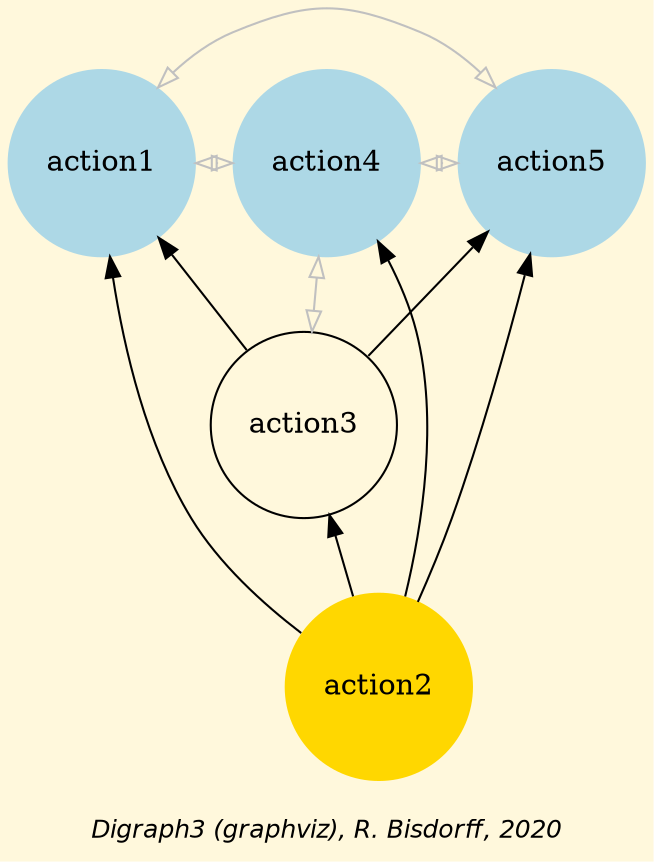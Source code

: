 digraph G {
graph [ bgcolor = cornsilk, fontname = "Helvetica-Oblique",
 fontsize = 12,
 label = "\nDigraph3 (graphviz), R. Bisdorff, 2020", size="7,7"];
n1 [shape = "circle", label = "action1", style = "filled", color = lightblue];
n2 [shape = "circle", label = "action2", style = "filled", color = gold];
n3 [shape = "circle", label = "action3"];
n4 [shape = "circle", label = "action4", style = "filled", color = lightblue];
n5 [shape = "circle", label = "action5", style = "filled", color = lightblue];
n1-> n2 [dir=back, color=black] ;
n1-> n3 [dir=back, color=black] ;
n1-> n4 [dir=both, color=grey, arrowhead=empty, arrowtail=empty] ;
n1-> n5 [dir=both, color=grey, arrowhead=empty, arrowtail=empty] ;
n2-> n3 [dir=forward, color=black] ;
n2-> n4 [dir=forward, color=black] ;
n2-> n5 [dir=forward, color=black] ;
n3-> n4 [dir=both, color=grey, arrowhead=empty, arrowtail=empty] ;
n3-> n5 [dir=forward, color=black] ;
n4-> n5 [dir=both, color=grey, arrowhead=empty, arrowtail=empty] ;
{rank=max; n2 }
{rank=min; n1 n4 n5 }
}
